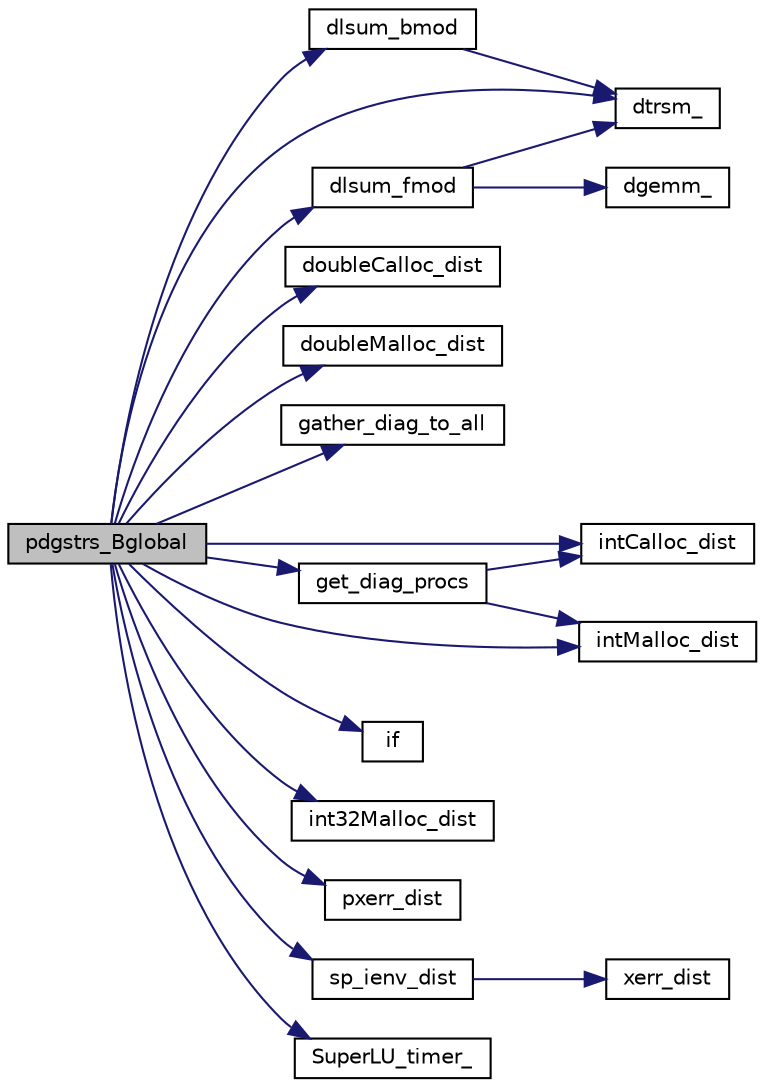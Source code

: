digraph "pdgstrs_Bglobal"
{
 // LATEX_PDF_SIZE
  edge [fontname="Helvetica",fontsize="10",labelfontname="Helvetica",labelfontsize="10"];
  node [fontname="Helvetica",fontsize="10",shape=record];
  rankdir="LR";
  Node1 [label="pdgstrs_Bglobal",height=0.2,width=0.4,color="black", fillcolor="grey75", style="filled", fontcolor="black",tooltip=" "];
  Node1 -> Node2 [color="midnightblue",fontsize="10",style="solid",fontname="Helvetica"];
  Node2 [label="dlsum_bmod",height=0.2,width=0.4,color="black", fillcolor="white", style="filled",URL="$pdgstrs__lsum_8c.html#aabbfd9102f77ad4dccc196fc79a26ab8",tooltip=" "];
  Node2 -> Node3 [color="midnightblue",fontsize="10",style="solid",fontname="Helvetica"];
  Node3 [label="dtrsm_",height=0.2,width=0.4,color="black", fillcolor="white", style="filled",URL="$superlu__ddefs_8h.html#a2f3ea1463db1f4fc33d149fb53d59303",tooltip=" "];
  Node1 -> Node4 [color="midnightblue",fontsize="10",style="solid",fontname="Helvetica"];
  Node4 [label="dlsum_fmod",height=0.2,width=0.4,color="black", fillcolor="white", style="filled",URL="$pdgstrs__lsum_8c.html#aea51e4a702d6f7a12297b9921339c6d3",tooltip=" "];
  Node4 -> Node5 [color="midnightblue",fontsize="10",style="solid",fontname="Helvetica"];
  Node5 [label="dgemm_",height=0.2,width=0.4,color="black", fillcolor="white", style="filled",URL="$superlu__ddefs_8h.html#acc7c47067de037060e4c4227ee6aaa48",tooltip=" "];
  Node4 -> Node3 [color="midnightblue",fontsize="10",style="solid",fontname="Helvetica"];
  Node1 -> Node6 [color="midnightblue",fontsize="10",style="solid",fontname="Helvetica"];
  Node6 [label="doubleCalloc_dist",height=0.2,width=0.4,color="black", fillcolor="white", style="filled",URL="$dmemory__dist_8c.html#ad0990926eb133871817599be1522bb45",tooltip=" "];
  Node1 -> Node7 [color="midnightblue",fontsize="10",style="solid",fontname="Helvetica"];
  Node7 [label="doubleMalloc_dist",height=0.2,width=0.4,color="black", fillcolor="white", style="filled",URL="$dmemory__dist_8c.html#a52dc9c97e580c07ec4af763f1755a2ba",tooltip=" "];
  Node1 -> Node3 [color="midnightblue",fontsize="10",style="solid",fontname="Helvetica"];
  Node1 -> Node8 [color="midnightblue",fontsize="10",style="solid",fontname="Helvetica"];
  Node8 [label="gather_diag_to_all",height=0.2,width=0.4,color="black", fillcolor="white", style="filled",URL="$pdgstrs__Bglobal_8c.html#a97a494d1acfda31c97eae26429926a62",tooltip=" "];
  Node1 -> Node9 [color="midnightblue",fontsize="10",style="solid",fontname="Helvetica"];
  Node9 [label="get_diag_procs",height=0.2,width=0.4,color="black", fillcolor="white", style="filled",URL="$superlu__defs_8h.html#a7866e1f311fca0837d2c6f9a407ea92f",tooltip=" "];
  Node9 -> Node10 [color="midnightblue",fontsize="10",style="solid",fontname="Helvetica"];
  Node10 [label="intCalloc_dist",height=0.2,width=0.4,color="black", fillcolor="white", style="filled",URL="$memory_8c.html#a6fd91c6883ea8ea94e0ece298e0e46b6",tooltip=" "];
  Node9 -> Node11 [color="midnightblue",fontsize="10",style="solid",fontname="Helvetica"];
  Node11 [label="intMalloc_dist",height=0.2,width=0.4,color="black", fillcolor="white", style="filled",URL="$memory_8c.html#a2c2df35072e313373438cccdb98b885c",tooltip=" "];
  Node1 -> Node12 [color="midnightblue",fontsize="10",style="solid",fontname="Helvetica"];
  Node12 [label="if",height=0.2,width=0.4,color="black", fillcolor="white", style="filled",URL="$dutil__dist_8c.html#a4a651a924783b51112ae041ee77bb902",tooltip=" "];
  Node1 -> Node13 [color="midnightblue",fontsize="10",style="solid",fontname="Helvetica"];
  Node13 [label="int32Malloc_dist",height=0.2,width=0.4,color="black", fillcolor="white", style="filled",URL="$memory_8c.html#ad6490fb0726f82e7c2db3b2d885e5ede",tooltip=" "];
  Node1 -> Node10 [color="midnightblue",fontsize="10",style="solid",fontname="Helvetica"];
  Node1 -> Node11 [color="midnightblue",fontsize="10",style="solid",fontname="Helvetica"];
  Node1 -> Node14 [color="midnightblue",fontsize="10",style="solid",fontname="Helvetica"];
  Node14 [label="pxerr_dist",height=0.2,width=0.4,color="black", fillcolor="white", style="filled",URL="$pxerr__dist_8c.html#a83457ff10ec305ba2d5c47fcb3db3300",tooltip=" "];
  Node1 -> Node15 [color="midnightblue",fontsize="10",style="solid",fontname="Helvetica"];
  Node15 [label="sp_ienv_dist",height=0.2,width=0.4,color="black", fillcolor="white", style="filled",URL="$SRC_2sp__ienv_8c.html#a004725eb174f73ba121db829451a8e8c",tooltip=" "];
  Node15 -> Node16 [color="midnightblue",fontsize="10",style="solid",fontname="Helvetica"];
  Node16 [label="xerr_dist",height=0.2,width=0.4,color="black", fillcolor="white", style="filled",URL="$superlu__defs_8h.html#a0d728f1da812b1373a0e58ff81f6a711",tooltip=" "];
  Node1 -> Node17 [color="midnightblue",fontsize="10",style="solid",fontname="Helvetica"];
  Node17 [label="SuperLU_timer_",height=0.2,width=0.4,color="black", fillcolor="white", style="filled",URL="$superlu__timer_8c.html#a0c6777573bbfe81917cd381e0090d355",tooltip=" "];
}
